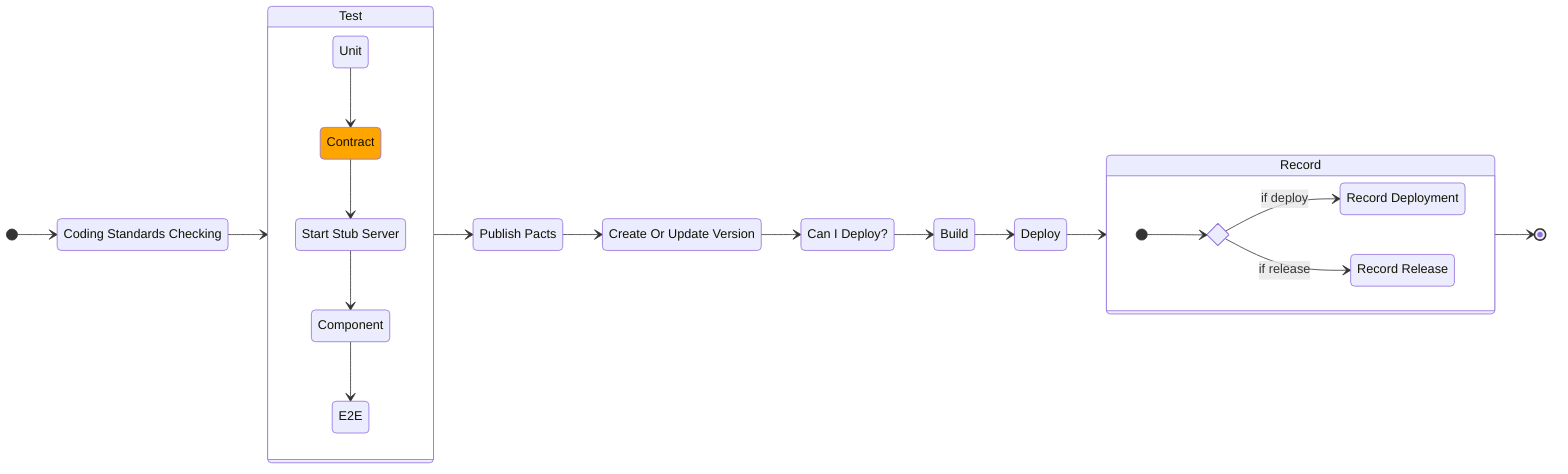 stateDiagram-v2
    direction LR
    classDef orange fill:orange
    class Contract orange

    CS: Coding Standards Checking
    StubServer: Start Stub Server
    Publish: Publish Pacts
    MergeVersion: Create Or Update Version
    Ask: Can I Deploy?
    RecordDeployment: Record Deployment
    RecordRelease: Record Release

    [*] --> CS
    CS --> Test
    state Test {
        Unit --> Contract
        Contract --> StubServer
        StubServer --> Component
        Component --> E2E
    }
    Test --> Publish
    Publish --> MergeVersion
    MergeVersion --> Ask
    Ask --> Build
    Build --> Deploy
    Deploy --> Record
    state Record {
        direction LR

        state if_state <<choice>>
        [*] --> if_state
        if_state --> RecordDeployment: if deploy
        if_state --> RecordRelease: if release
    }
    Record --> [*]